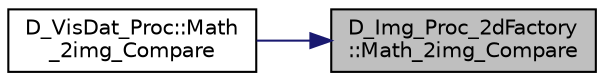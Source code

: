 digraph "D_Img_Proc_2dFactory::Math_2img_Compare"
{
 // LATEX_PDF_SIZE
  edge [fontname="Helvetica",fontsize="10",labelfontname="Helvetica",labelfontsize="10"];
  node [fontname="Helvetica",fontsize="10",shape=record];
  rankdir="RL";
  Node1 [label="D_Img_Proc_2dFactory\l::Math_2img_Compare",height=0.2,width=0.4,color="black", fillcolor="grey75", style="filled", fontcolor="black",tooltip=" "];
  Node1 -> Node2 [dir="back",color="midnightblue",fontsize="10",style="solid",fontname="Helvetica"];
  Node2 [label="D_VisDat_Proc::Math\l_2img_Compare",height=0.2,width=0.4,color="black", fillcolor="white", style="filled",URL="$class_d___vis_dat___proc.html#a52971eca33845cf81116030b4da1dca2",tooltip=" "];
}

